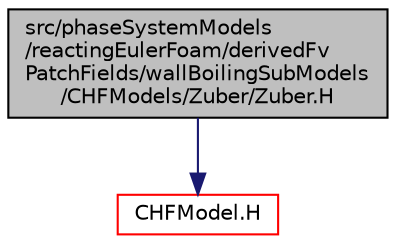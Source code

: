 digraph "src/phaseSystemModels/reactingEulerFoam/derivedFvPatchFields/wallBoilingSubModels/CHFModels/Zuber/Zuber.H"
{
  bgcolor="transparent";
  edge [fontname="Helvetica",fontsize="10",labelfontname="Helvetica",labelfontsize="10"];
  node [fontname="Helvetica",fontsize="10",shape=record];
  Node1 [label="src/phaseSystemModels\l/reactingEulerFoam/derivedFv\lPatchFields/wallBoilingSubModels\l/CHFModels/Zuber/Zuber.H",height=0.2,width=0.4,color="black", fillcolor="grey75", style="filled" fontcolor="black"];
  Node1 -> Node2 [color="midnightblue",fontsize="10",style="solid",fontname="Helvetica"];
  Node2 [label="CHFModel.H",height=0.2,width=0.4,color="red",URL="$CHFModel_8H.html"];
}
